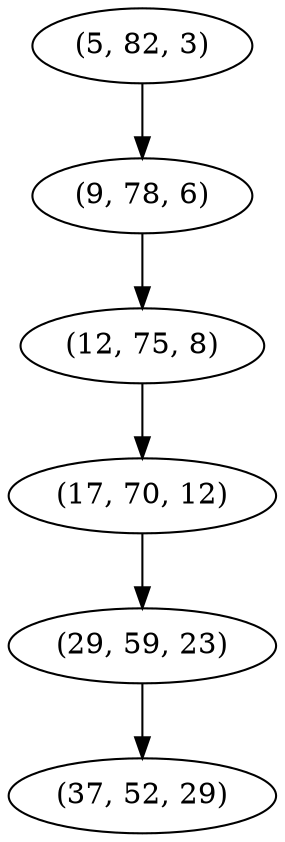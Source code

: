 digraph tree {
    "(5, 82, 3)";
    "(9, 78, 6)";
    "(12, 75, 8)";
    "(17, 70, 12)";
    "(29, 59, 23)";
    "(37, 52, 29)";
    "(5, 82, 3)" -> "(9, 78, 6)";
    "(9, 78, 6)" -> "(12, 75, 8)";
    "(12, 75, 8)" -> "(17, 70, 12)";
    "(17, 70, 12)" -> "(29, 59, 23)";
    "(29, 59, 23)" -> "(37, 52, 29)";
}
